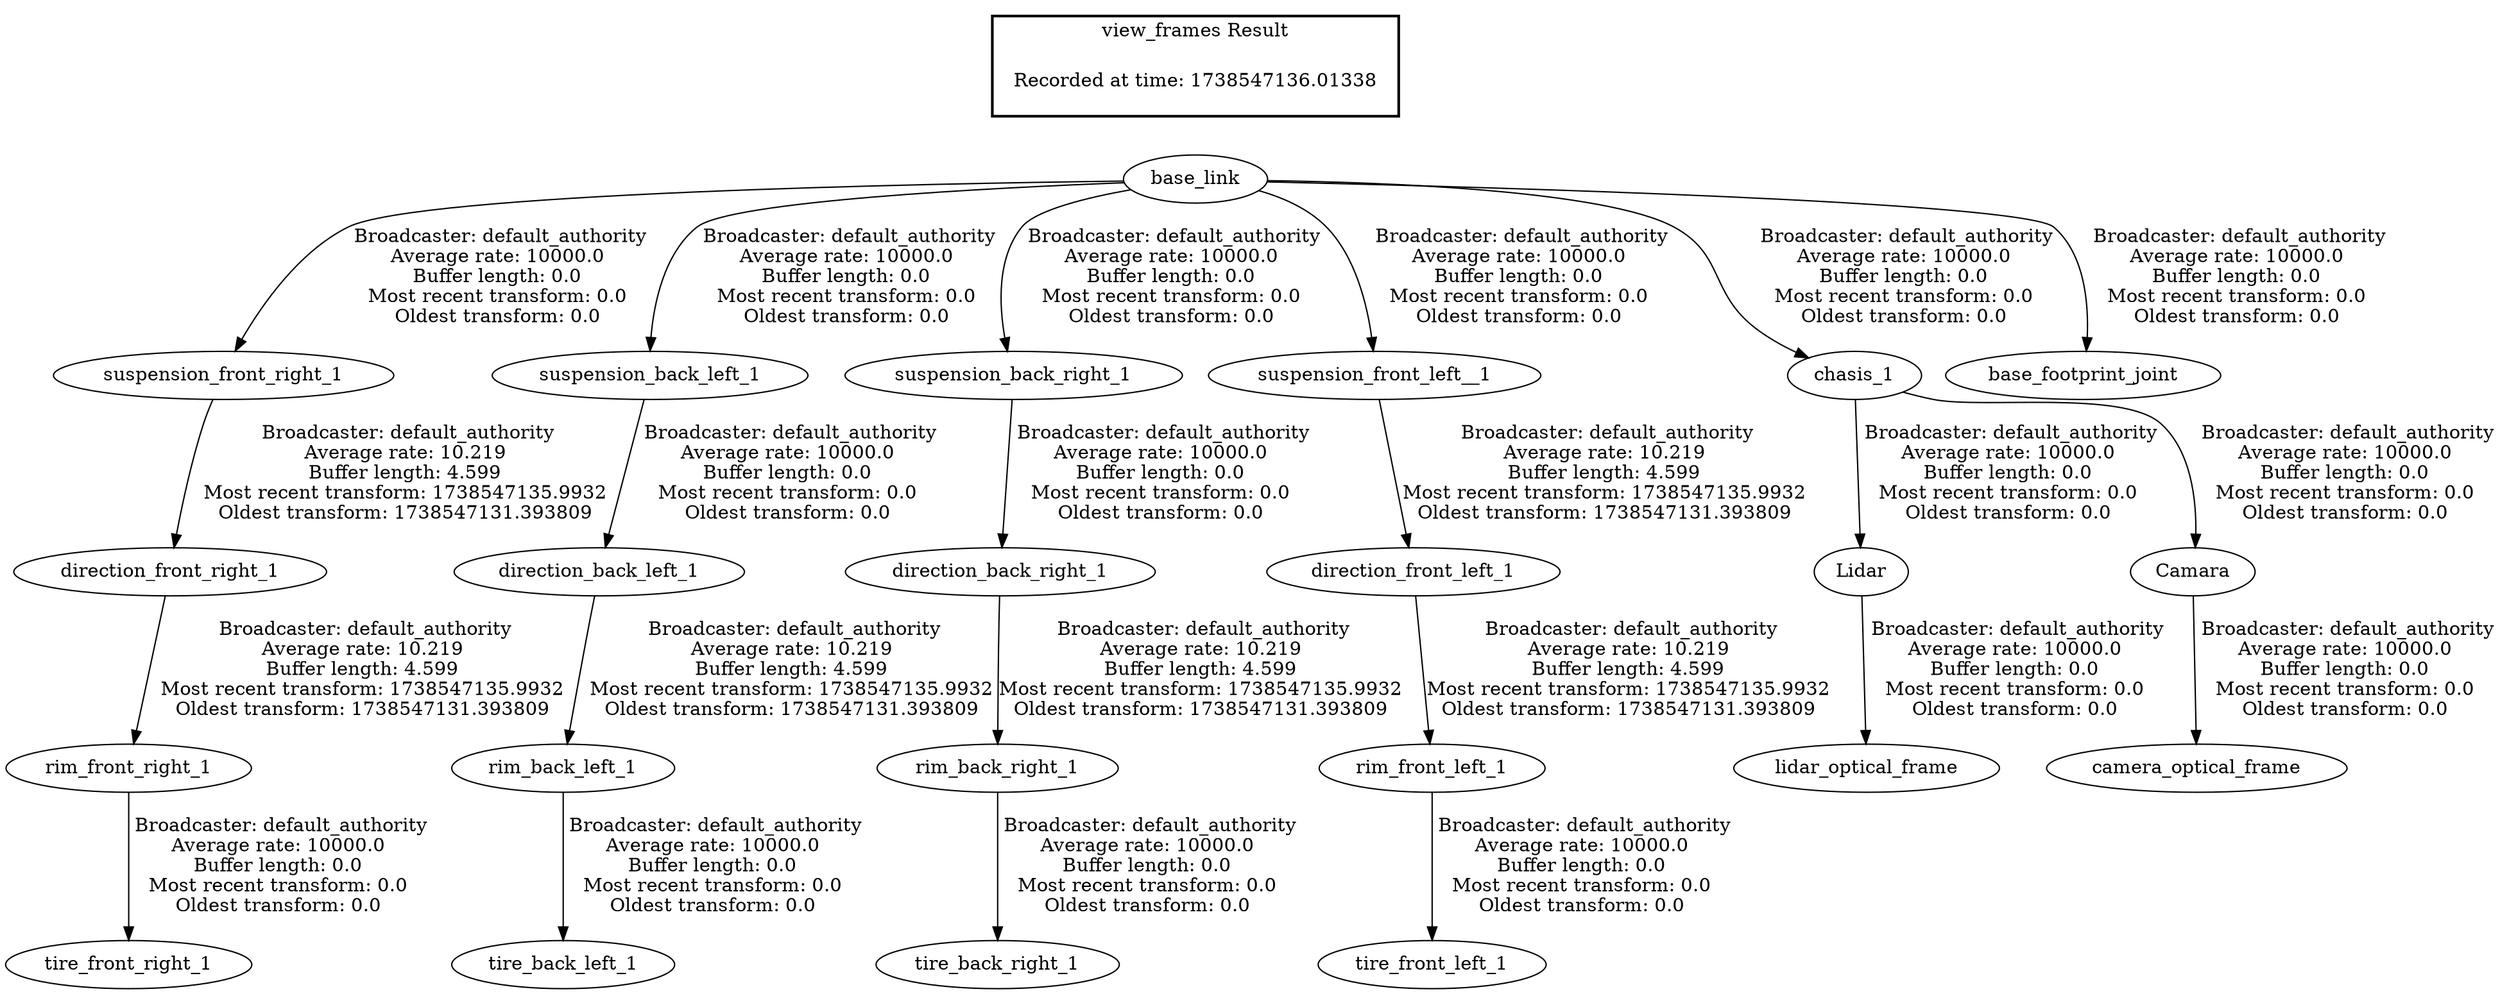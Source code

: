 digraph G {
"base_link" -> "suspension_front_right_1"[label=" Broadcaster: default_authority\nAverage rate: 10000.0\nBuffer length: 0.0\nMost recent transform: 0.0\nOldest transform: 0.0\n"];
"suspension_back_left_1" -> "direction_back_left_1"[label=" Broadcaster: default_authority\nAverage rate: 10000.0\nBuffer length: 0.0\nMost recent transform: 0.0\nOldest transform: 0.0\n"];
"base_link" -> "suspension_back_left_1"[label=" Broadcaster: default_authority\nAverage rate: 10000.0\nBuffer length: 0.0\nMost recent transform: 0.0\nOldest transform: 0.0\n"];
"suspension_back_right_1" -> "direction_back_right_1"[label=" Broadcaster: default_authority\nAverage rate: 10000.0\nBuffer length: 0.0\nMost recent transform: 0.0\nOldest transform: 0.0\n"];
"base_link" -> "suspension_back_right_1"[label=" Broadcaster: default_authority\nAverage rate: 10000.0\nBuffer length: 0.0\nMost recent transform: 0.0\nOldest transform: 0.0\n"];
"base_link" -> "suspension_front_left__1"[label=" Broadcaster: default_authority\nAverage rate: 10000.0\nBuffer length: 0.0\nMost recent transform: 0.0\nOldest transform: 0.0\n"];
"rim_back_right_1" -> "tire_back_right_1"[label=" Broadcaster: default_authority\nAverage rate: 10000.0\nBuffer length: 0.0\nMost recent transform: 0.0\nOldest transform: 0.0\n"];
"direction_back_right_1" -> "rim_back_right_1"[label=" Broadcaster: default_authority\nAverage rate: 10.219\nBuffer length: 4.599\nMost recent transform: 1738547135.9932\nOldest transform: 1738547131.393809\n"];
"rim_back_left_1" -> "tire_back_left_1"[label=" Broadcaster: default_authority\nAverage rate: 10000.0\nBuffer length: 0.0\nMost recent transform: 0.0\nOldest transform: 0.0\n"];
"direction_back_left_1" -> "rim_back_left_1"[label=" Broadcaster: default_authority\nAverage rate: 10.219\nBuffer length: 4.599\nMost recent transform: 1738547135.9932\nOldest transform: 1738547131.393809\n"];
"rim_front_left_1" -> "tire_front_left_1"[label=" Broadcaster: default_authority\nAverage rate: 10000.0\nBuffer length: 0.0\nMost recent transform: 0.0\nOldest transform: 0.0\n"];
"direction_front_left_1" -> "rim_front_left_1"[label=" Broadcaster: default_authority\nAverage rate: 10.219\nBuffer length: 4.599\nMost recent transform: 1738547135.9932\nOldest transform: 1738547131.393809\n"];
"base_link" -> "chasis_1"[label=" Broadcaster: default_authority\nAverage rate: 10000.0\nBuffer length: 0.0\nMost recent transform: 0.0\nOldest transform: 0.0\n"];
"chasis_1" -> "Lidar"[label=" Broadcaster: default_authority\nAverage rate: 10000.0\nBuffer length: 0.0\nMost recent transform: 0.0\nOldest transform: 0.0\n"];
"chasis_1" -> "Camara"[label=" Broadcaster: default_authority\nAverage rate: 10000.0\nBuffer length: 0.0\nMost recent transform: 0.0\nOldest transform: 0.0\n"];
"rim_front_right_1" -> "tire_front_right_1"[label=" Broadcaster: default_authority\nAverage rate: 10000.0\nBuffer length: 0.0\nMost recent transform: 0.0\nOldest transform: 0.0\n"];
"direction_front_right_1" -> "rim_front_right_1"[label=" Broadcaster: default_authority\nAverage rate: 10.219\nBuffer length: 4.599\nMost recent transform: 1738547135.9932\nOldest transform: 1738547131.393809\n"];
"base_link" -> "base_footprint_joint"[label=" Broadcaster: default_authority\nAverage rate: 10000.0\nBuffer length: 0.0\nMost recent transform: 0.0\nOldest transform: 0.0\n"];
"Camara" -> "camera_optical_frame"[label=" Broadcaster: default_authority\nAverage rate: 10000.0\nBuffer length: 0.0\nMost recent transform: 0.0\nOldest transform: 0.0\n"];
"Lidar" -> "lidar_optical_frame"[label=" Broadcaster: default_authority\nAverage rate: 10000.0\nBuffer length: 0.0\nMost recent transform: 0.0\nOldest transform: 0.0\n"];
"suspension_front_left__1" -> "direction_front_left_1"[label=" Broadcaster: default_authority\nAverage rate: 10.219\nBuffer length: 4.599\nMost recent transform: 1738547135.9932\nOldest transform: 1738547131.393809\n"];
"suspension_front_right_1" -> "direction_front_right_1"[label=" Broadcaster: default_authority\nAverage rate: 10.219\nBuffer length: 4.599\nMost recent transform: 1738547135.9932\nOldest transform: 1738547131.393809\n"];
edge [style=invis];
 subgraph cluster_legend { style=bold; color=black; label ="view_frames Result";
"Recorded at time: 1738547136.01338"[ shape=plaintext ] ;
}->"base_link";
}